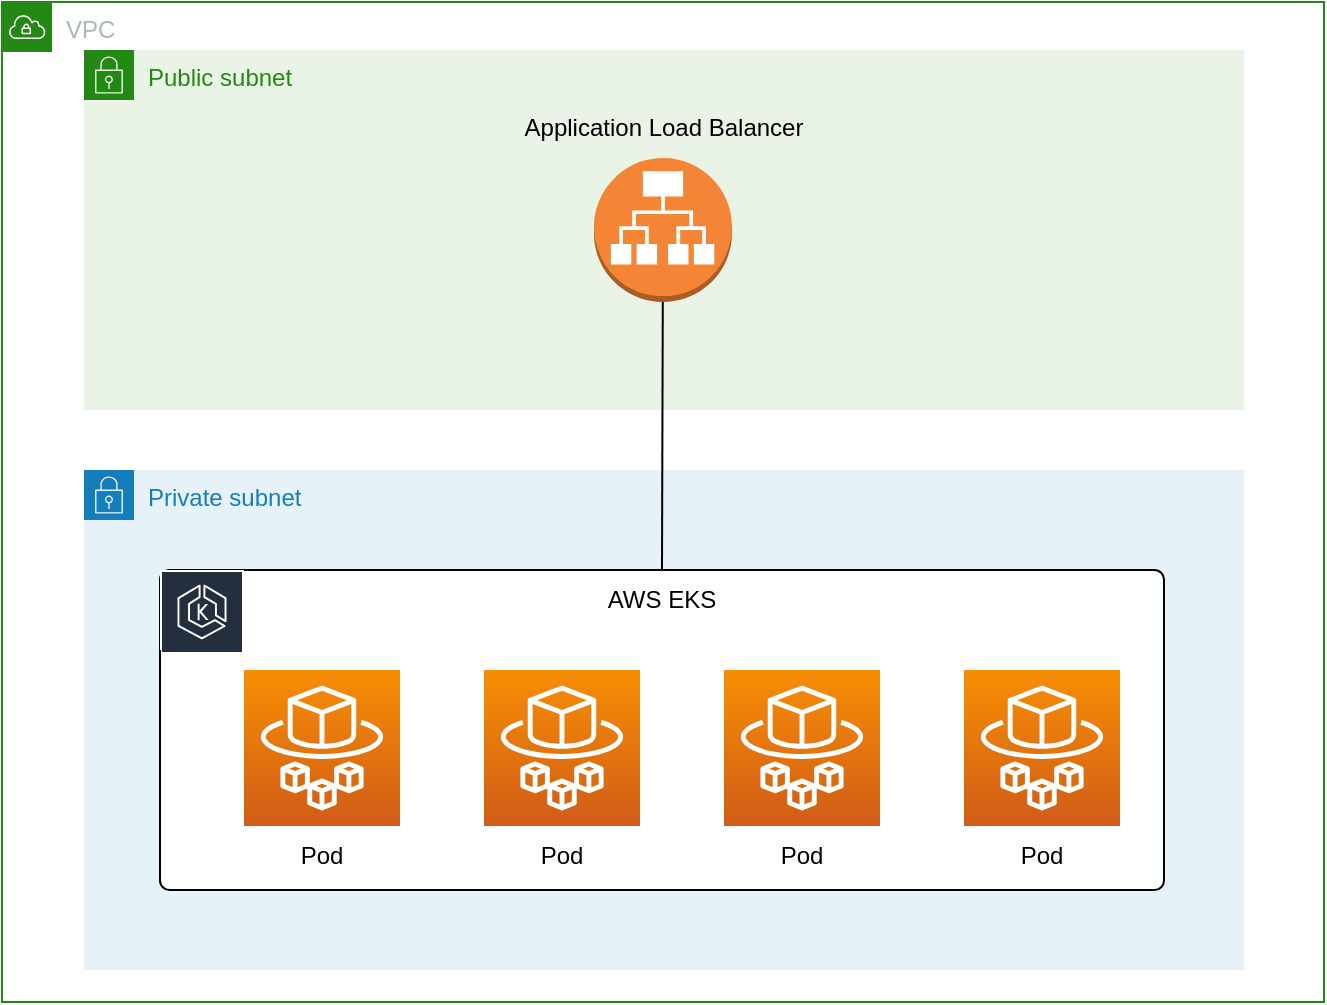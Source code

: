 <mxfile>
    <diagram id="7D-t8Zu0m0XE3Mz1lF6Z" name="Page-1">
        <mxGraphModel dx="1184" dy="2050" grid="1" gridSize="10" guides="1" tooltips="1" connect="1" arrows="1" fold="1" page="1" pageScale="1" pageWidth="850" pageHeight="1100" math="0" shadow="0">
            <root>
                <mxCell id="0"/>
                <mxCell id="1" parent="0"/>
                <mxCell id="30" value="" style="group" vertex="1" connectable="0" parent="1">
                    <mxGeometry x="79" y="-4" width="661" height="500" as="geometry"/>
                </mxCell>
                <mxCell id="17" value="Public subnet" style="points=[[0,0],[0.25,0],[0.5,0],[0.75,0],[1,0],[1,0.25],[1,0.5],[1,0.75],[1,1],[0.75,1],[0.5,1],[0.25,1],[0,1],[0,0.75],[0,0.5],[0,0.25]];outlineConnect=0;gradientColor=none;html=1;whiteSpace=wrap;fontSize=12;fontStyle=0;container=1;pointerEvents=0;collapsible=0;recursiveResize=0;shape=mxgraph.aws4.group;grIcon=mxgraph.aws4.group_security_group;grStroke=0;strokeColor=#248814;fillColor=#E9F3E6;verticalAlign=top;align=left;spacingLeft=30;fontColor=#248814;dashed=0;" vertex="1" parent="30">
                    <mxGeometry x="41" y="24" width="580" height="180" as="geometry"/>
                </mxCell>
                <mxCell id="16" value="" style="outlineConnect=0;dashed=0;verticalLabelPosition=bottom;verticalAlign=top;align=center;html=1;shape=mxgraph.aws3.application_load_balancer;fillColor=#F58536;gradientColor=none;" vertex="1" parent="17">
                    <mxGeometry x="255" y="54" width="69" height="72" as="geometry"/>
                </mxCell>
                <mxCell id="24" value="Application Load Balancer" style="text;html=1;strokeColor=none;fillColor=none;align=center;verticalAlign=middle;whiteSpace=wrap;rounded=0;" vertex="1" parent="17">
                    <mxGeometry x="209" y="24" width="162" height="30" as="geometry"/>
                </mxCell>
                <mxCell id="15" value="Private subnet" style="points=[[0,0],[0.25,0],[0.5,0],[0.75,0],[1,0],[1,0.25],[1,0.5],[1,0.75],[1,1],[0.75,1],[0.5,1],[0.25,1],[0,1],[0,0.75],[0,0.5],[0,0.25]];outlineConnect=0;gradientColor=none;html=1;whiteSpace=wrap;fontSize=12;fontStyle=0;container=1;pointerEvents=0;collapsible=0;recursiveResize=0;shape=mxgraph.aws4.group;grIcon=mxgraph.aws4.group_security_group;grStroke=0;strokeColor=#147EBA;fillColor=#E6F2F8;verticalAlign=top;align=left;spacingLeft=30;fontColor=#147EBA;dashed=0;" vertex="1" parent="30">
                    <mxGeometry x="41" y="234" width="580" height="250" as="geometry"/>
                </mxCell>
                <mxCell id="13" value="" style="rounded=1;whiteSpace=wrap;html=1;arcSize=3;" vertex="1" parent="30">
                    <mxGeometry x="79" y="284" width="502" height="160" as="geometry"/>
                </mxCell>
                <mxCell id="5" value="" style="sketch=0;points=[[0,0,0],[0.25,0,0],[0.5,0,0],[0.75,0,0],[1,0,0],[0,1,0],[0.25,1,0],[0.5,1,0],[0.75,1,0],[1,1,0],[0,0.25,0],[0,0.5,0],[0,0.75,0],[1,0.25,0],[1,0.5,0],[1,0.75,0]];outlineConnect=0;fontColor=#232F3E;gradientColor=#F78E04;gradientDirection=north;fillColor=#D05C17;strokeColor=#ffffff;dashed=0;verticalLabelPosition=bottom;verticalAlign=top;align=center;html=1;fontSize=12;fontStyle=0;aspect=fixed;shape=mxgraph.aws4.resourceIcon;resIcon=mxgraph.aws4.fargate;" vertex="1" parent="30">
                    <mxGeometry x="121" y="334" width="78" height="78" as="geometry"/>
                </mxCell>
                <mxCell id="7" value="" style="sketch=0;points=[[0,0,0],[0.25,0,0],[0.5,0,0],[0.75,0,0],[1,0,0],[0,1,0],[0.25,1,0],[0.5,1,0],[0.75,1,0],[1,1,0],[0,0.25,0],[0,0.5,0],[0,0.75,0],[1,0.25,0],[1,0.5,0],[1,0.75,0]];outlineConnect=0;fontColor=#232F3E;gradientColor=#F78E04;gradientDirection=north;fillColor=#D05C17;strokeColor=#ffffff;dashed=0;verticalLabelPosition=bottom;verticalAlign=top;align=center;html=1;fontSize=12;fontStyle=0;aspect=fixed;shape=mxgraph.aws4.resourceIcon;resIcon=mxgraph.aws4.fargate;" vertex="1" parent="30">
                    <mxGeometry x="241" y="334" width="78" height="78" as="geometry"/>
                </mxCell>
                <mxCell id="9" value="" style="sketch=0;points=[[0,0,0],[0.25,0,0],[0.5,0,0],[0.75,0,0],[1,0,0],[0,1,0],[0.25,1,0],[0.5,1,0],[0.75,1,0],[1,1,0],[0,0.25,0],[0,0.5,0],[0,0.75,0],[1,0.25,0],[1,0.5,0],[1,0.75,0]];outlineConnect=0;fontColor=#232F3E;gradientColor=#F78E04;gradientDirection=north;fillColor=#D05C17;strokeColor=#ffffff;dashed=0;verticalLabelPosition=bottom;verticalAlign=top;align=center;html=1;fontSize=12;fontStyle=0;aspect=fixed;shape=mxgraph.aws4.resourceIcon;resIcon=mxgraph.aws4.fargate;" vertex="1" parent="30">
                    <mxGeometry x="361" y="334" width="78" height="78" as="geometry"/>
                </mxCell>
                <mxCell id="10" value="" style="sketch=0;points=[[0,0,0],[0.25,0,0],[0.5,0,0],[0.75,0,0],[1,0,0],[0,1,0],[0.25,1,0],[0.5,1,0],[0.75,1,0],[1,1,0],[0,0.25,0],[0,0.5,0],[0,0.75,0],[1,0.25,0],[1,0.5,0],[1,0.75,0]];outlineConnect=0;fontColor=#232F3E;gradientColor=#F78E04;gradientDirection=north;fillColor=#D05C17;strokeColor=#ffffff;dashed=0;verticalLabelPosition=bottom;verticalAlign=top;align=center;html=1;fontSize=12;fontStyle=0;aspect=fixed;shape=mxgraph.aws4.resourceIcon;resIcon=mxgraph.aws4.fargate;" vertex="1" parent="30">
                    <mxGeometry x="481" y="334" width="78" height="78" as="geometry"/>
                </mxCell>
                <mxCell id="18" value="AWS EKS" style="text;html=1;strokeColor=none;fillColor=none;align=center;verticalAlign=middle;whiteSpace=wrap;rounded=0;" vertex="1" parent="30">
                    <mxGeometry x="300" y="284" width="60" height="30" as="geometry"/>
                </mxCell>
                <mxCell id="21" value="" style="sketch=0;outlineConnect=0;fontColor=#232F3E;gradientColor=none;strokeColor=#ffffff;fillColor=#232F3E;dashed=0;verticalLabelPosition=middle;verticalAlign=bottom;align=center;html=1;whiteSpace=wrap;fontSize=10;fontStyle=1;spacing=3;shape=mxgraph.aws4.productIcon;prIcon=mxgraph.aws4.eks;" vertex="1" parent="30">
                    <mxGeometry x="79" y="284" width="42" height="40" as="geometry"/>
                </mxCell>
                <mxCell id="23" style="edgeStyle=none;html=1;entryX=0.5;entryY=0;entryDx=0;entryDy=0;endArrow=none;endFill=0;" edge="1" parent="30" source="16" target="18">
                    <mxGeometry relative="1" as="geometry"/>
                </mxCell>
                <mxCell id="25" value="Pod" style="text;html=1;strokeColor=none;fillColor=none;align=center;verticalAlign=middle;whiteSpace=wrap;rounded=0;" vertex="1" parent="30">
                    <mxGeometry x="130" y="412" width="60" height="30" as="geometry"/>
                </mxCell>
                <mxCell id="26" value="Pod" style="text;html=1;strokeColor=none;fillColor=none;align=center;verticalAlign=middle;whiteSpace=wrap;rounded=0;" vertex="1" parent="30">
                    <mxGeometry x="250" y="412" width="60" height="30" as="geometry"/>
                </mxCell>
                <mxCell id="27" value="Pod" style="text;html=1;strokeColor=none;fillColor=none;align=center;verticalAlign=middle;whiteSpace=wrap;rounded=0;" vertex="1" parent="30">
                    <mxGeometry x="370" y="412" width="60" height="30" as="geometry"/>
                </mxCell>
                <mxCell id="28" value="Pod" style="text;html=1;strokeColor=none;fillColor=none;align=center;verticalAlign=middle;whiteSpace=wrap;rounded=0;" vertex="1" parent="30">
                    <mxGeometry x="490" y="412" width="60" height="30" as="geometry"/>
                </mxCell>
                <mxCell id="29" value="VPC" style="points=[[0,0],[0.25,0],[0.5,0],[0.75,0],[1,0],[1,0.25],[1,0.5],[1,0.75],[1,1],[0.75,1],[0.5,1],[0.25,1],[0,1],[0,0.75],[0,0.5],[0,0.25]];outlineConnect=0;gradientColor=none;html=1;whiteSpace=wrap;fontSize=12;fontStyle=0;container=1;pointerEvents=0;collapsible=0;recursiveResize=0;shape=mxgraph.aws4.group;grIcon=mxgraph.aws4.group_vpc;strokeColor=#248814;fillColor=none;verticalAlign=top;align=left;spacingLeft=30;fontColor=#AAB7B8;dashed=0;" vertex="1" parent="30">
                    <mxGeometry width="661" height="500" as="geometry"/>
                </mxCell>
            </root>
        </mxGraphModel>
    </diagram>
</mxfile>